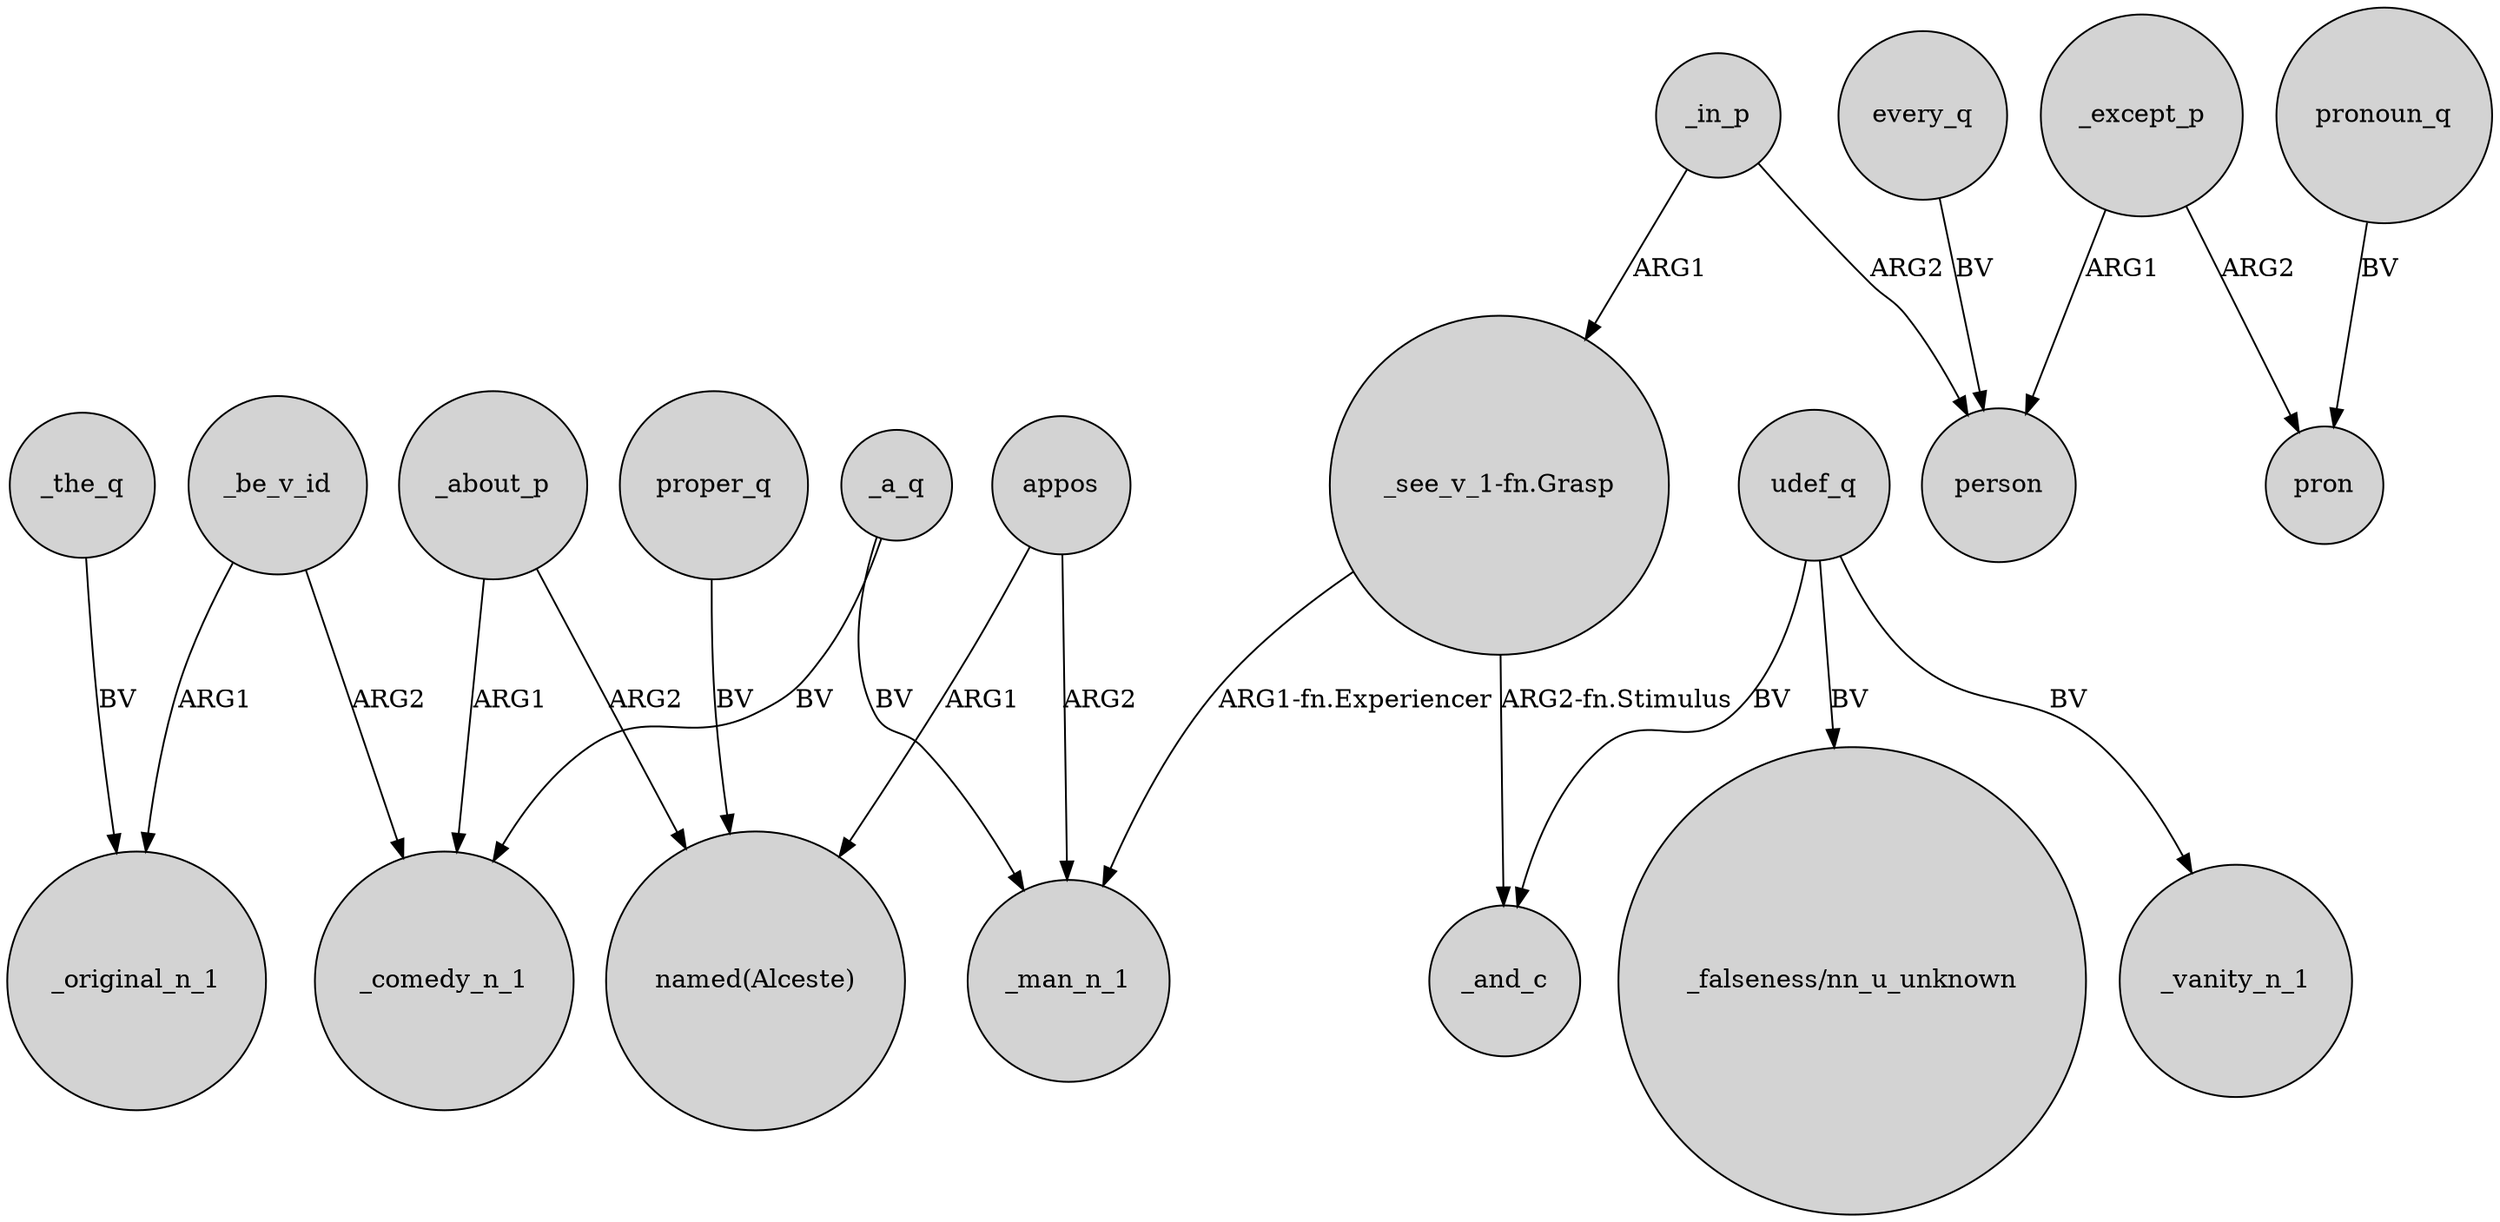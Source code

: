digraph {
	node [shape=circle style=filled]
	_the_q -> _original_n_1 [label=BV]
	_in_p -> person [label=ARG2]
	udef_q -> "_falseness/nn_u_unknown" [label=BV]
	appos -> _man_n_1 [label=ARG2]
	appos -> "named(Alceste)" [label=ARG1]
	"_see_v_1-fn.Grasp" -> _and_c [label="ARG2-fn.Stimulus"]
	_be_v_id -> _comedy_n_1 [label=ARG2]
	every_q -> person [label=BV]
	proper_q -> "named(Alceste)" [label=BV]
	_about_p -> _comedy_n_1 [label=ARG1]
	"_see_v_1-fn.Grasp" -> _man_n_1 [label="ARG1-fn.Experiencer"]
	pronoun_q -> pron [label=BV]
	_except_p -> pron [label=ARG2]
	_except_p -> person [label=ARG1]
	_a_q -> _man_n_1 [label=BV]
	_about_p -> "named(Alceste)" [label=ARG2]
	_in_p -> "_see_v_1-fn.Grasp" [label=ARG1]
	_a_q -> _comedy_n_1 [label=BV]
	_be_v_id -> _original_n_1 [label=ARG1]
	udef_q -> _and_c [label=BV]
	udef_q -> _vanity_n_1 [label=BV]
}
